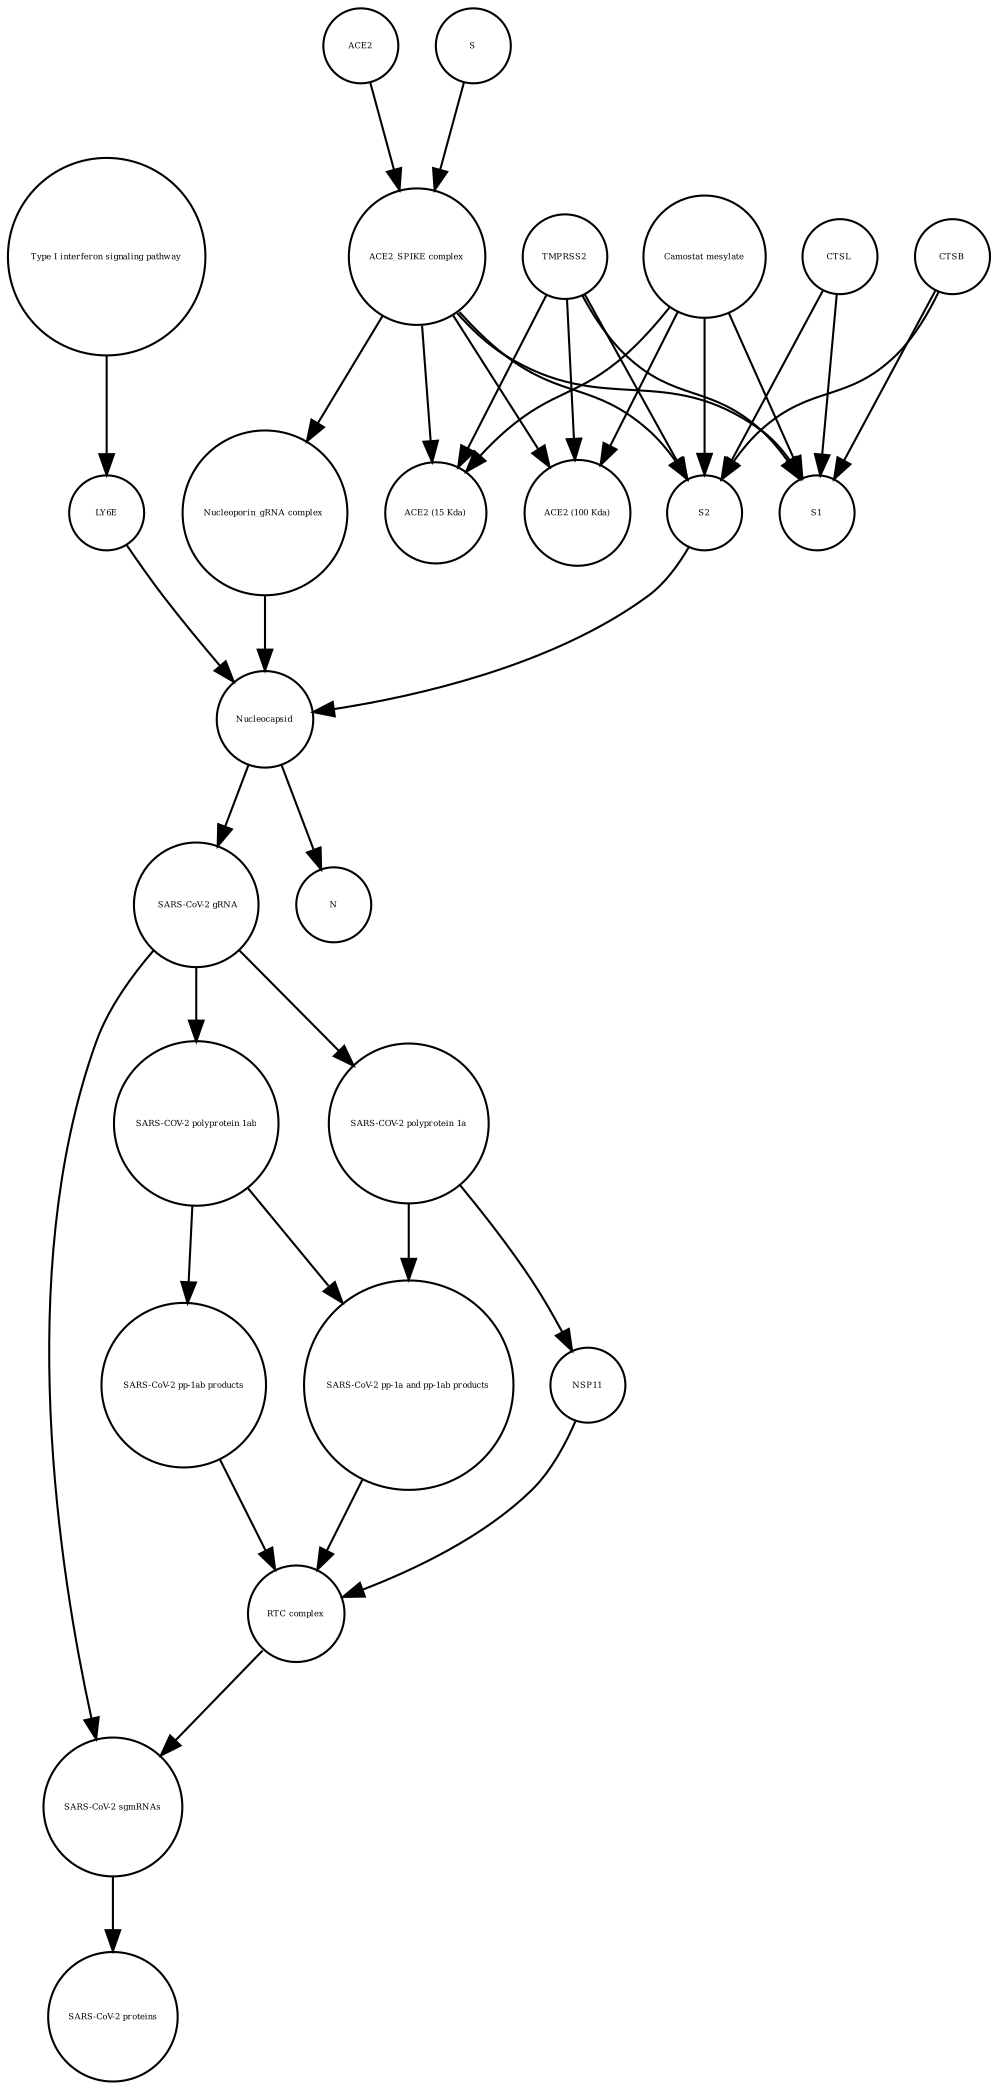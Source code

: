 strict digraph  {
"Type I interferon signaling pathway" [annotation="", bipartite=0, cls=phenotype, fontsize=4, label="Type I interferon signaling pathway", shape=circle];
LY6E [annotation="", bipartite=0, cls=macromolecule, fontsize=4, label=LY6E, shape=circle];
NSP11 [annotation="", bipartite=0, cls=macromolecule, fontsize=4, label=NSP11, shape=circle];
TMPRSS2 [annotation="", bipartite=0, cls=macromolecule, fontsize=4, label=TMPRSS2, shape=circle];
"SARS-COV-2 polyprotein 1ab" [annotation="", bipartite=0, cls=macromolecule, fontsize=4, label="SARS-COV-2 polyprotein 1ab", shape=circle];
" SARS-CoV-2 gRNA" [annotation="", bipartite=0, cls="nucleic acid feature", fontsize=4, label=" SARS-CoV-2 gRNA", shape=circle];
Nucleocapsid [annotation="", bipartite=0, cls=complex, fontsize=4, label=Nucleocapsid, shape=circle];
"SARS-COV-2 polyprotein 1a" [annotation="", bipartite=0, cls=macromolecule, fontsize=4, label="SARS-COV-2 polyprotein 1a", shape=circle];
"SARS-CoV-2 pp-1ab products" [annotation="", bipartite=0, cls=complex, fontsize=4, label="SARS-CoV-2 pp-1ab products", shape=circle];
"SARS-CoV-2 sgmRNAs" [annotation="", bipartite=0, cls=complex, fontsize=4, label="SARS-CoV-2 sgmRNAs", shape=circle];
"ACE2 (15 Kda)" [annotation="", bipartite=0, cls=macromolecule, fontsize=4, label="ACE2 (15 Kda)", shape=circle];
CTSL [annotation="", bipartite=0, cls=macromolecule, fontsize=4, label=CTSL, shape=circle];
"SARS-CoV-2 pp-1a and pp-1ab products" [annotation="", bipartite=0, cls=complex, fontsize=4, label="SARS-CoV-2 pp-1a and pp-1ab products", shape=circle];
ACE2 [annotation="", bipartite=0, cls=macromolecule, fontsize=4, label=ACE2, shape=circle];
"SARS-CoV-2 proteins" [annotation="", bipartite=0, cls=complex, fontsize=4, label="SARS-CoV-2 proteins", shape=circle];
"ACE2 (100 Kda)" [annotation="", bipartite=0, cls=macromolecule, fontsize=4, label="ACE2 (100 Kda)", shape=circle];
"Camostat mesylate" [annotation="urn_miriam_pubchem.compound_2536", bipartite=0, cls="simple chemical", fontsize=4, label="Camostat mesylate", shape=circle];
CTSB [annotation="", bipartite=0, cls=macromolecule, fontsize=4, label=CTSB, shape=circle];
N [annotation="", bipartite=0, cls=macromolecule, fontsize=4, label=N, shape=circle];
S1 [annotation="", bipartite=0, cls=macromolecule, fontsize=4, label=S1, shape=circle];
"Nucleoporin_gRNA complex " [annotation="", bipartite=0, cls=complex, fontsize=4, label="Nucleoporin_gRNA complex ", shape=circle];
S [annotation="", bipartite=0, cls="macromolecule multimer", fontsize=4, label=S, shape=circle];
"ACE2_SPIKE complex" [annotation="", bipartite=0, cls=complex, fontsize=4, label="ACE2_SPIKE complex", shape=circle];
"RTC complex" [annotation="", bipartite=0, cls=complex, fontsize=4, label="RTC complex", shape=circle];
S2 [annotation="", bipartite=0, cls=macromolecule, fontsize=4, label=S2, shape=circle];
"Type I interferon signaling pathway" -> LY6E  [annotation="", interaction_type=stimulation];
LY6E -> Nucleocapsid  [annotation="urn_miriam_doi_10.1101%2F2020.03.05.979260|urn_miriam_doi_10.1101%2F2020.04.02.021469", interaction_type=inhibition];
NSP11 -> "RTC complex"  [annotation="", interaction_type=production];
TMPRSS2 -> "ACE2 (15 Kda)"  [annotation="urn_miriam_pubmed_32142651|urn_miriam_pubmed_32094589|urn_miriam_pubmed_24227843", interaction_type=catalysis];
TMPRSS2 -> S2  [annotation="urn_miriam_pubmed_32142651|urn_miriam_pubmed_32094589|urn_miriam_pubmed_24227843", interaction_type=catalysis];
TMPRSS2 -> "ACE2 (100 Kda)"  [annotation="urn_miriam_pubmed_32142651|urn_miriam_pubmed_32094589|urn_miriam_pubmed_24227843", interaction_type=catalysis];
TMPRSS2 -> S1  [annotation="urn_miriam_pubmed_32142651|urn_miriam_pubmed_32094589|urn_miriam_pubmed_24227843", interaction_type=catalysis];
"SARS-COV-2 polyprotein 1ab" -> "SARS-CoV-2 pp-1a and pp-1ab products"  [annotation=urn_miriam_pubmed_31226023, interaction_type=catalysis];
"SARS-COV-2 polyprotein 1ab" -> "SARS-CoV-2 pp-1ab products"  [annotation=urn_miriam_pubmed_31226023, interaction_type=catalysis];
" SARS-CoV-2 gRNA" -> "SARS-COV-2 polyprotein 1ab"  [annotation="", interaction_type=production];
" SARS-CoV-2 gRNA" -> "SARS-COV-2 polyprotein 1a"  [annotation="", interaction_type=production];
" SARS-CoV-2 gRNA" -> "SARS-CoV-2 sgmRNAs"  [annotation="", interaction_type=production];
Nucleocapsid -> " SARS-CoV-2 gRNA"  [annotation="", interaction_type=production];
Nucleocapsid -> N  [annotation="", interaction_type=production];
"SARS-COV-2 polyprotein 1a" -> NSP11  [annotation=urn_miriam_pubmed_31226023, interaction_type=catalysis];
"SARS-COV-2 polyprotein 1a" -> "SARS-CoV-2 pp-1a and pp-1ab products"  [annotation=urn_miriam_pubmed_31226023, interaction_type=catalysis];
"SARS-CoV-2 pp-1ab products" -> "RTC complex"  [annotation="", interaction_type=production];
"SARS-CoV-2 sgmRNAs" -> "SARS-CoV-2 proteins"  [annotation="", interaction_type=production];
CTSL -> S2  [annotation=urn_miriam_pubmed_32142651, interaction_type=catalysis];
CTSL -> S1  [annotation=urn_miriam_pubmed_32142651, interaction_type=catalysis];
"SARS-CoV-2 pp-1a and pp-1ab products" -> "RTC complex"  [annotation="", interaction_type=production];
ACE2 -> "ACE2_SPIKE complex"  [annotation="", interaction_type=production];
"Camostat mesylate" -> "ACE2 (15 Kda)"  [annotation="urn_miriam_pubmed_32142651|urn_miriam_pubmed_32094589|urn_miriam_pubmed_24227843", interaction_type=inhibition];
"Camostat mesylate" -> S2  [annotation="urn_miriam_pubmed_32142651|urn_miriam_pubmed_32094589|urn_miriam_pubmed_24227843", interaction_type=inhibition];
"Camostat mesylate" -> "ACE2 (100 Kda)"  [annotation="urn_miriam_pubmed_32142651|urn_miriam_pubmed_32094589|urn_miriam_pubmed_24227843", interaction_type=inhibition];
"Camostat mesylate" -> S1  [annotation="urn_miriam_pubmed_32142651|urn_miriam_pubmed_32094589|urn_miriam_pubmed_24227843", interaction_type=inhibition];
CTSB -> S2  [annotation=urn_miriam_pubmed_32142651, interaction_type=catalysis];
CTSB -> S1  [annotation=urn_miriam_pubmed_32142651, interaction_type=catalysis];
"Nucleoporin_gRNA complex " -> Nucleocapsid  [annotation="", interaction_type=production];
S -> "ACE2_SPIKE complex"  [annotation="", interaction_type=production];
"ACE2_SPIKE complex" -> S2  [annotation="", interaction_type=production];
"ACE2_SPIKE complex" -> S1  [annotation="", interaction_type=production];
"ACE2_SPIKE complex" -> "Nucleoporin_gRNA complex "  [annotation="urn_miriam_pubmed_32142651|urn_miriam_pubmed_32094589", interaction_type=stimulation];
"ACE2_SPIKE complex" -> "ACE2 (100 Kda)"  [annotation="", interaction_type=production];
"ACE2_SPIKE complex" -> "ACE2 (15 Kda)"  [annotation="", interaction_type=production];
"RTC complex" -> "SARS-CoV-2 sgmRNAs"  [annotation=urn_miriam_pubmed_31226023, interaction_type="necessary stimulation"];
S2 -> Nucleocapsid  [annotation="", interaction_type=stimulation];
}
